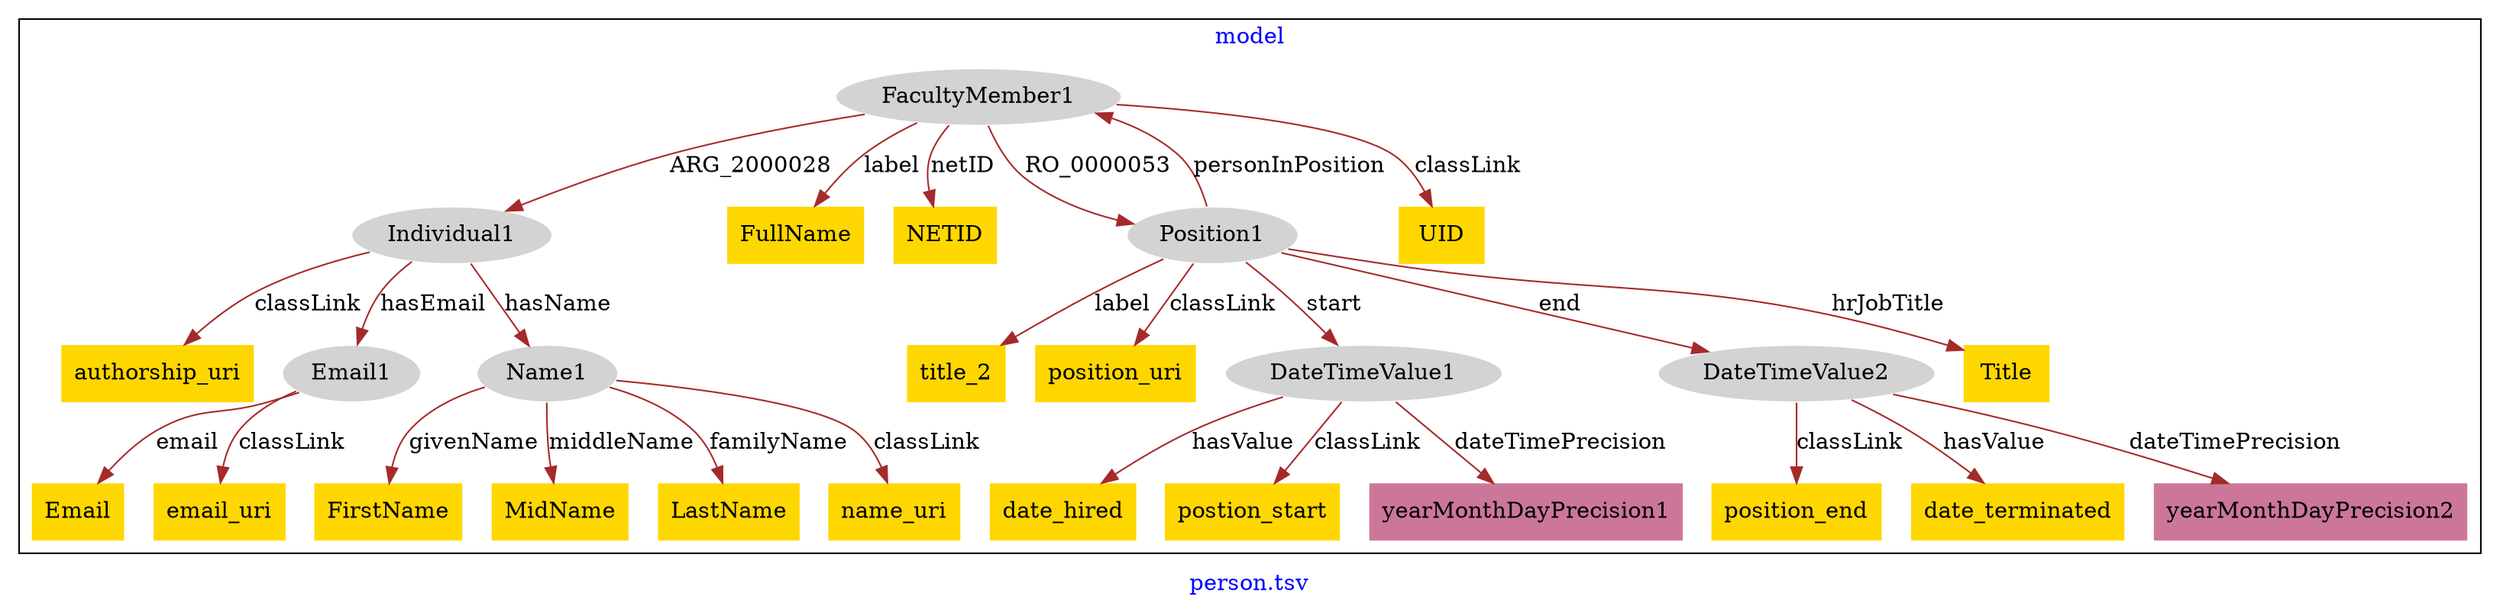 digraph n0 {
fontcolor="blue"
remincross="true"
label="person.tsv"
subgraph cluster {
label="model"
n2[style="filled",color="white",fillcolor="lightgray",label="FacultyMember1"];
n3[style="filled",color="white",fillcolor="lightgray",label="Individual1"];
n4[style="filled",color="white",fillcolor="lightgray",label="Position1"];
n5[style="filled",color="white",fillcolor="lightgray",label="DateTimeValue1"];
n6[style="filled",color="white",fillcolor="lightgray",label="DateTimeValue2"];
n7[style="filled",color="white",fillcolor="lightgray",label="Email1"];
n8[style="filled",color="white",fillcolor="lightgray",label="Name1"];
n9[shape="plaintext",style="filled",fillcolor="gold",label="FirstName"];
n10[shape="plaintext",style="filled",fillcolor="gold",label="FullName"];
n11[shape="plaintext",style="filled",fillcolor="gold",label="MidName"];
n12[shape="plaintext",style="filled",fillcolor="gold",label="LastName"];
n13[shape="plaintext",style="filled",fillcolor="gold",label="date_hired"];
n14[shape="plaintext",style="filled",fillcolor="gold",label="postion_start"];
n15[shape="plaintext",style="filled",fillcolor="gold",label="Email"];
n16[shape="plaintext",style="filled",fillcolor="gold",label="Title"];
n17[shape="plaintext",style="filled",fillcolor="gold",label="position_end"];
n18[shape="plaintext",style="filled",fillcolor="gold",label="date_terminated"];
n19[shape="plaintext",style="filled",fillcolor="gold",label="title_2"];
n20[shape="plaintext",style="filled",fillcolor="gold",label="NETID"];
n21[shape="plaintext",style="filled",fillcolor="gold",label="position_uri"];
n22[shape="plaintext",style="filled",fillcolor="gold",label="UID"];
n23[shape="plaintext",style="filled",fillcolor="gold",label="authorship_uri"];
n24[shape="plaintext",style="filled",fillcolor="gold",label="email_uri"];
n25[shape="plaintext",style="filled",fillcolor="gold",label="name_uri"];
n26[shape="plaintext",style="filled",fillcolor="#CC7799",label="yearMonthDayPrecision2"];
n27[shape="plaintext",style="filled",fillcolor="#CC7799",label="yearMonthDayPrecision1"];
}
n2 -> n3[color="brown",fontcolor="black",label="ARG_2000028"]
n4 -> n5[color="brown",fontcolor="black",label="start"]
n4 -> n6[color="brown",fontcolor="black",label="end"]
n4 -> n2[color="brown",fontcolor="black",label="personInPosition"]
n3 -> n7[color="brown",fontcolor="black",label="hasEmail"]
n3 -> n8[color="brown",fontcolor="black",label="hasName"]
n8 -> n9[color="brown",fontcolor="black",label="givenName"]
n2 -> n10[color="brown",fontcolor="black",label="label"]
n8 -> n11[color="brown",fontcolor="black",label="middleName"]
n8 -> n12[color="brown",fontcolor="black",label="familyName"]
n5 -> n13[color="brown",fontcolor="black",label="hasValue"]
n5 -> n14[color="brown",fontcolor="black",label="classLink"]
n7 -> n15[color="brown",fontcolor="black",label="email"]
n4 -> n16[color="brown",fontcolor="black",label="hrJobTitle"]
n6 -> n17[color="brown",fontcolor="black",label="classLink"]
n6 -> n18[color="brown",fontcolor="black",label="hasValue"]
n4 -> n19[color="brown",fontcolor="black",label="label"]
n2 -> n20[color="brown",fontcolor="black",label="netID"]
n4 -> n21[color="brown",fontcolor="black",label="classLink"]
n2 -> n22[color="brown",fontcolor="black",label="classLink"]
n3 -> n23[color="brown",fontcolor="black",label="classLink"]
n7 -> n24[color="brown",fontcolor="black",label="classLink"]
n8 -> n25[color="brown",fontcolor="black",label="classLink"]
n2 -> n4[color="brown",fontcolor="black",label="RO_0000053"]
n6 -> n26[color="brown",fontcolor="black",label="dateTimePrecision"]
n5 -> n27[color="brown",fontcolor="black",label="dateTimePrecision"]
}
